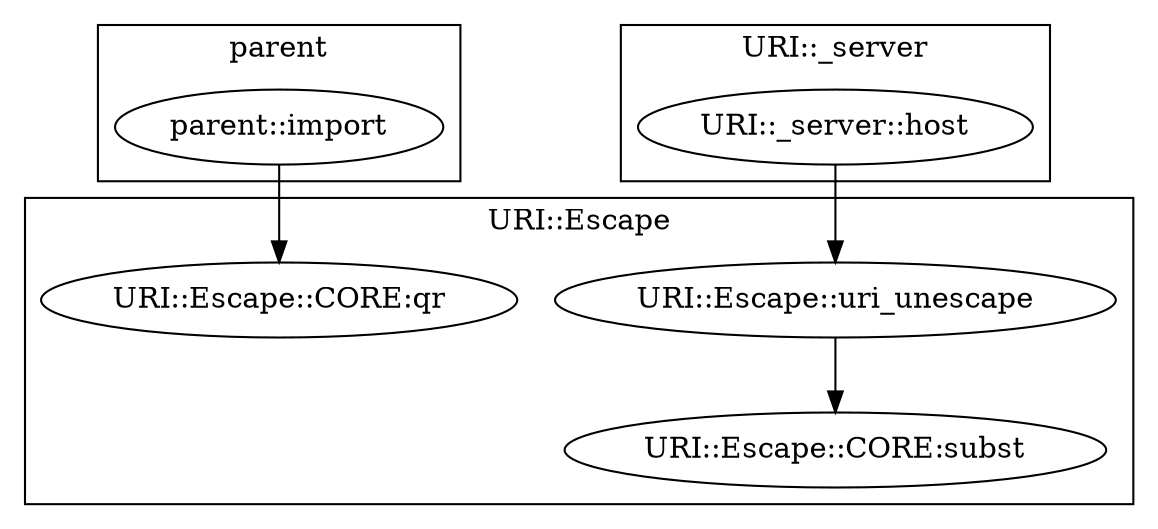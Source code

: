 digraph {
graph [overlap=false]
subgraph cluster_URI_Escape {
	label="URI::Escape";
	"URI::Escape::uri_unescape";
	"URI::Escape::CORE:subst";
	"URI::Escape::CORE:qr";
}
subgraph cluster_parent {
	label="parent";
	"parent::import";
}
subgraph cluster_URI__server {
	label="URI::_server";
	"URI::_server::host";
}
"URI::Escape::uri_unescape" -> "URI::Escape::CORE:subst";
"URI::_server::host" -> "URI::Escape::uri_unescape";
"parent::import" -> "URI::Escape::CORE:qr";
}
